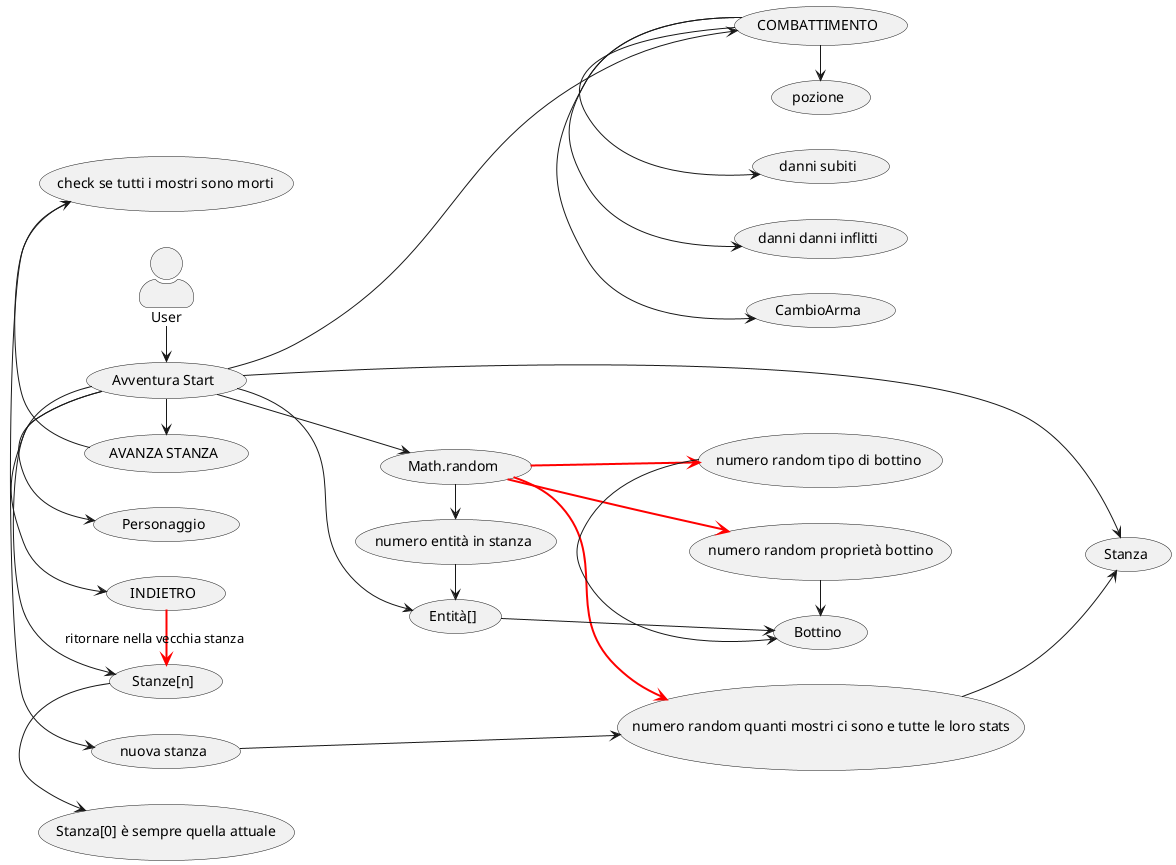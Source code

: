 @startuml
'https://plantuml.com/use-case-diagram
skinparam usercase {
  BackgroundColor << COMBATTIMENTO >> red
}

left to right direction
skinparam actorStyle awesome
actor User as User
User -> (Avventura Start)
(Avventura Start) -> (Stanze[n])
(Avventura Start) -> (Stanza)
(Avventura Start) -> (Personaggio)
(Avventura Start) -> (Entità[])
(Avventura Start) ---> (COMBATTIMENTO)
(Avventura Start) -> (AVANZA STANZA)
(Avventura Start) -> (INDIETRO)
(INDIETRO) -> (Stanze[n])  #line:red;line.bold;text:black :ritornare nella vecchia stanza
(Stanze[n]) -> (Stanza[0] è sempre quella attuale)
(AVANZA STANZA) -> (check se tutti i mostri sono morti)
(check se tutti i mostri sono morti) -> (nuova stanza)
(nuova stanza) ---> (numero random quanti mostri ci sono e tutte le loro stats)
(Avventura Start) --> (Math.random)
(Math.random) -> (numero entità in stanza)
(Math.random) --> (numero random tipo di bottino) #line:red;line.bold;text:red
(Math.random) --> (numero random proprietà bottino) #line:red;line.bold;text:red
(Math.random) --> (numero random quanti mostri ci sono e tutte le loro stats) #line:red;line.bold;text:red
(numero random quanti mostri ci sono e tutte le loro stats) --> (Stanza)
(numero random tipo di bottino) -> (Bottino)
(numero random proprietà bottino) -> (Bottino)
(numero entità in stanza) -> (Entità[])
(Entità[]) -> (Bottino)
(COMBATTIMENTO) -> (danni subiti)
(COMBATTIMENTO) -> (pozione)
(COMBATTIMENTO) -> (CambioArma)
(COMBATTIMENTO) -> (danni danni inflitti)

@enduml
